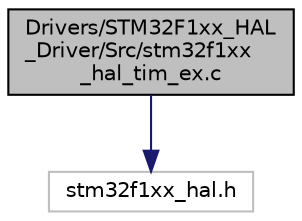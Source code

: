 digraph "Drivers/STM32F1xx_HAL_Driver/Src/stm32f1xx_hal_tim_ex.c"
{
  edge [fontname="Helvetica",fontsize="10",labelfontname="Helvetica",labelfontsize="10"];
  node [fontname="Helvetica",fontsize="10",shape=record];
  Node0 [label="Drivers/STM32F1xx_HAL\l_Driver/Src/stm32f1xx\l_hal_tim_ex.c",height=0.2,width=0.4,color="black", fillcolor="grey75", style="filled", fontcolor="black"];
  Node0 -> Node1 [color="midnightblue",fontsize="10",style="solid",fontname="Helvetica"];
  Node1 [label="stm32f1xx_hal.h",height=0.2,width=0.4,color="grey75", fillcolor="white", style="filled"];
}
